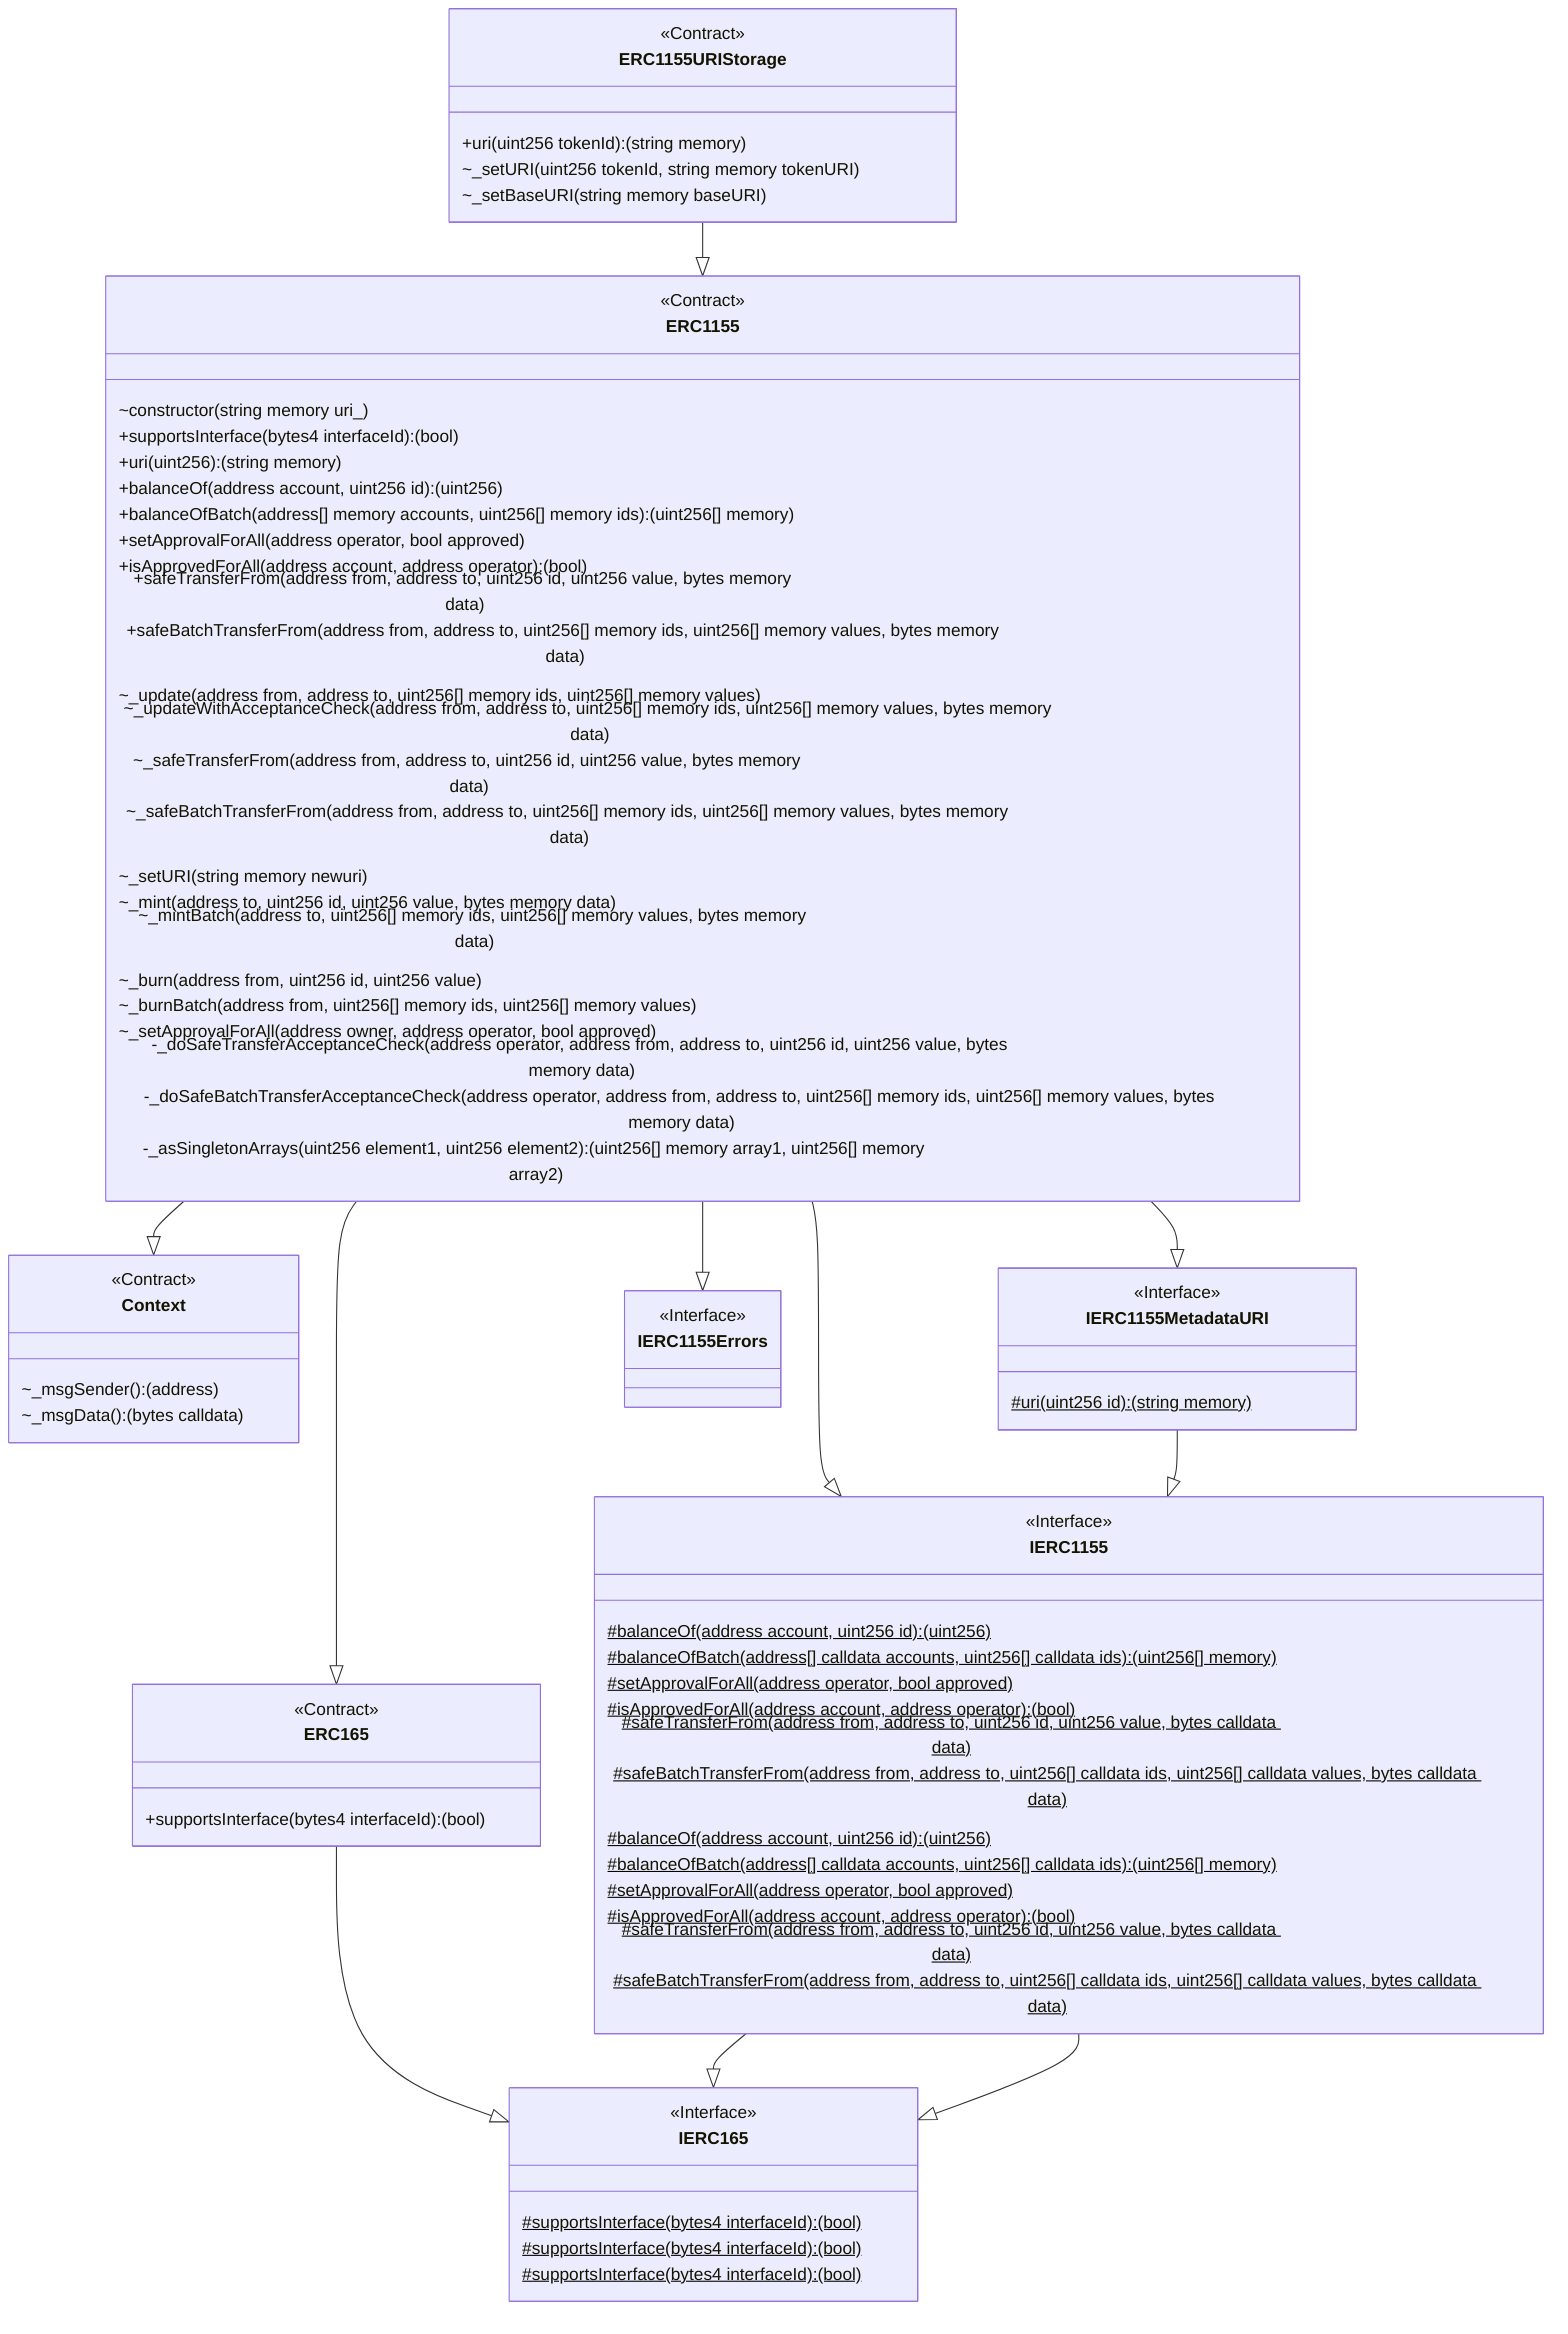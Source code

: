 classDiagram
  %% 366:1720:4
  class ERC1155URIStorage {
    <<Contract>>
    +uri(uint256 tokenId): (string memory)
    ~_setURI(uint256 tokenId, string memory tokenURI)
    ~_setBaseURI(string memory baseURI)
  }
  
  ERC1155URIStorage --|> ERC1155
  
  %% 727:16204:1
  class ERC1155 {
    <<Contract>>
    ~constructor(string memory uri_)
    +supportsInterface(bytes4 interfaceId): (bool)
    +uri(uint256): (string memory)
    +balanceOf(address account, uint256 id): (uint256)
    +balanceOfBatch(address[] memory accounts, uint256[] memory ids): (uint256[] memory)
    +setApprovalForAll(address operator, bool approved)
    +isApprovedForAll(address account, address operator): (bool)
    +safeTransferFrom(address from, address to, uint256 id, uint256 value, bytes memory data)
    +safeBatchTransferFrom(address from, address to, uint256[] memory ids, uint256[] memory values, bytes memory data)
    ~_update(address from, address to, uint256[] memory ids, uint256[] memory values)
    ~_updateWithAcceptanceCheck(address from, address to, uint256[] memory ids, uint256[] memory values, bytes memory data)
    ~_safeTransferFrom(address from, address to, uint256 id, uint256 value, bytes memory data)
    ~_safeBatchTransferFrom(address from, address to, uint256[] memory ids, uint256[] memory values, bytes memory data)
    ~_setURI(string memory newuri)
    ~_mint(address to, uint256 id, uint256 value, bytes memory data)
    ~_mintBatch(address to, uint256[] memory ids, uint256[] memory values, bytes memory data)
    ~_burn(address from, uint256 id, uint256 value)
    ~_burnBatch(address from, uint256[] memory ids, uint256[] memory values)
    ~_setApprovalForAll(address owner, address operator, bool approved)
    -_doSafeTransferAcceptanceCheck(address operator, address from, address to, uint256 id, uint256 value, bytes memory data)
    -_doSafeBatchTransferAcceptanceCheck(address operator, address from, address to, uint256[] memory ids, uint256[] memory values, bytes memory data)
    -_asSingletonArrays(uint256 element1, uint256 element2): (uint256[] memory array1, uint256[] memory array2)
  }
  
  ERC1155 --|> Context
  
  %% 624:235:7
  class Context {
    <<Contract>>
    ~_msgSender(): (address)
    ~_msgData(): (bytes calldata)
  }
  
  ERC1155 --|> ERC165
  
  %% 659:251:10
  class ERC165 {
    <<Contract>>
    +supportsInterface(bytes4 interfaceId): (bool)
  }
  
  ERC165 --|> IERC165
  
  %% 421:447:11
  class IERC165 {
    <<Interface>>
    #supportsInterface(bytes4 interfaceId): (bool)$
  }
  
  ERC1155 --|> IERC1155
  
  %% 336:4384:2
  class IERC1155 {
    <<Interface>>
    #balanceOf(address account, uint256 id): (uint256)$
    #balanceOfBatch(address[] calldata accounts, uint256[] calldata ids): (uint256[] memory)$
    #setApprovalForAll(address operator, bool approved)$
    #isApprovedForAll(address account, address operator): (bool)$
    #safeTransferFrom(address from, address to, uint256 id, uint256 value, bytes calldata data)$
    #safeBatchTransferFrom(address from, address to, uint256[] calldata ids, uint256[] calldata values, bytes calldata data)$
  }
  
  IERC1155 --|> IERC165
  
  %% 421:447:11
  class IERC165 {
    <<Interface>>
    #supportsInterface(bytes4 interfaceId): (bool)$
  }
  
  ERC1155 --|> IERC1155MetadataURI
  
  %% 366:310:5
  class IERC1155MetadataURI {
    <<Interface>>
    #uri(uint256 id): (string memory)$
  }
  
  IERC1155MetadataURI --|> IERC1155
  
  %% 336:4384:2
  class IERC1155 {
    <<Interface>>
    #balanceOf(address account, uint256 id): (uint256)$
    #balanceOfBatch(address[] calldata accounts, uint256[] calldata ids): (uint256[] memory)$
    #setApprovalForAll(address operator, bool approved)$
    #isApprovedForAll(address account, address operator): (bool)$
    #safeTransferFrom(address from, address to, uint256 id, uint256 value, bytes calldata data)$
    #safeBatchTransferFrom(address from, address to, uint256[] calldata ids, uint256[] calldata values, bytes calldata data)$
  }
  
  IERC1155 --|> IERC165
  
  %% 421:447:11
  class IERC165 {
    <<Interface>>
    #supportsInterface(bytes4 interfaceId): (bool)$
  }
  
  ERC1155 --|> IERC1155Errors
  
  %% 4424:2107:0
  class IERC1155Errors {
    <<Interface>>
  }